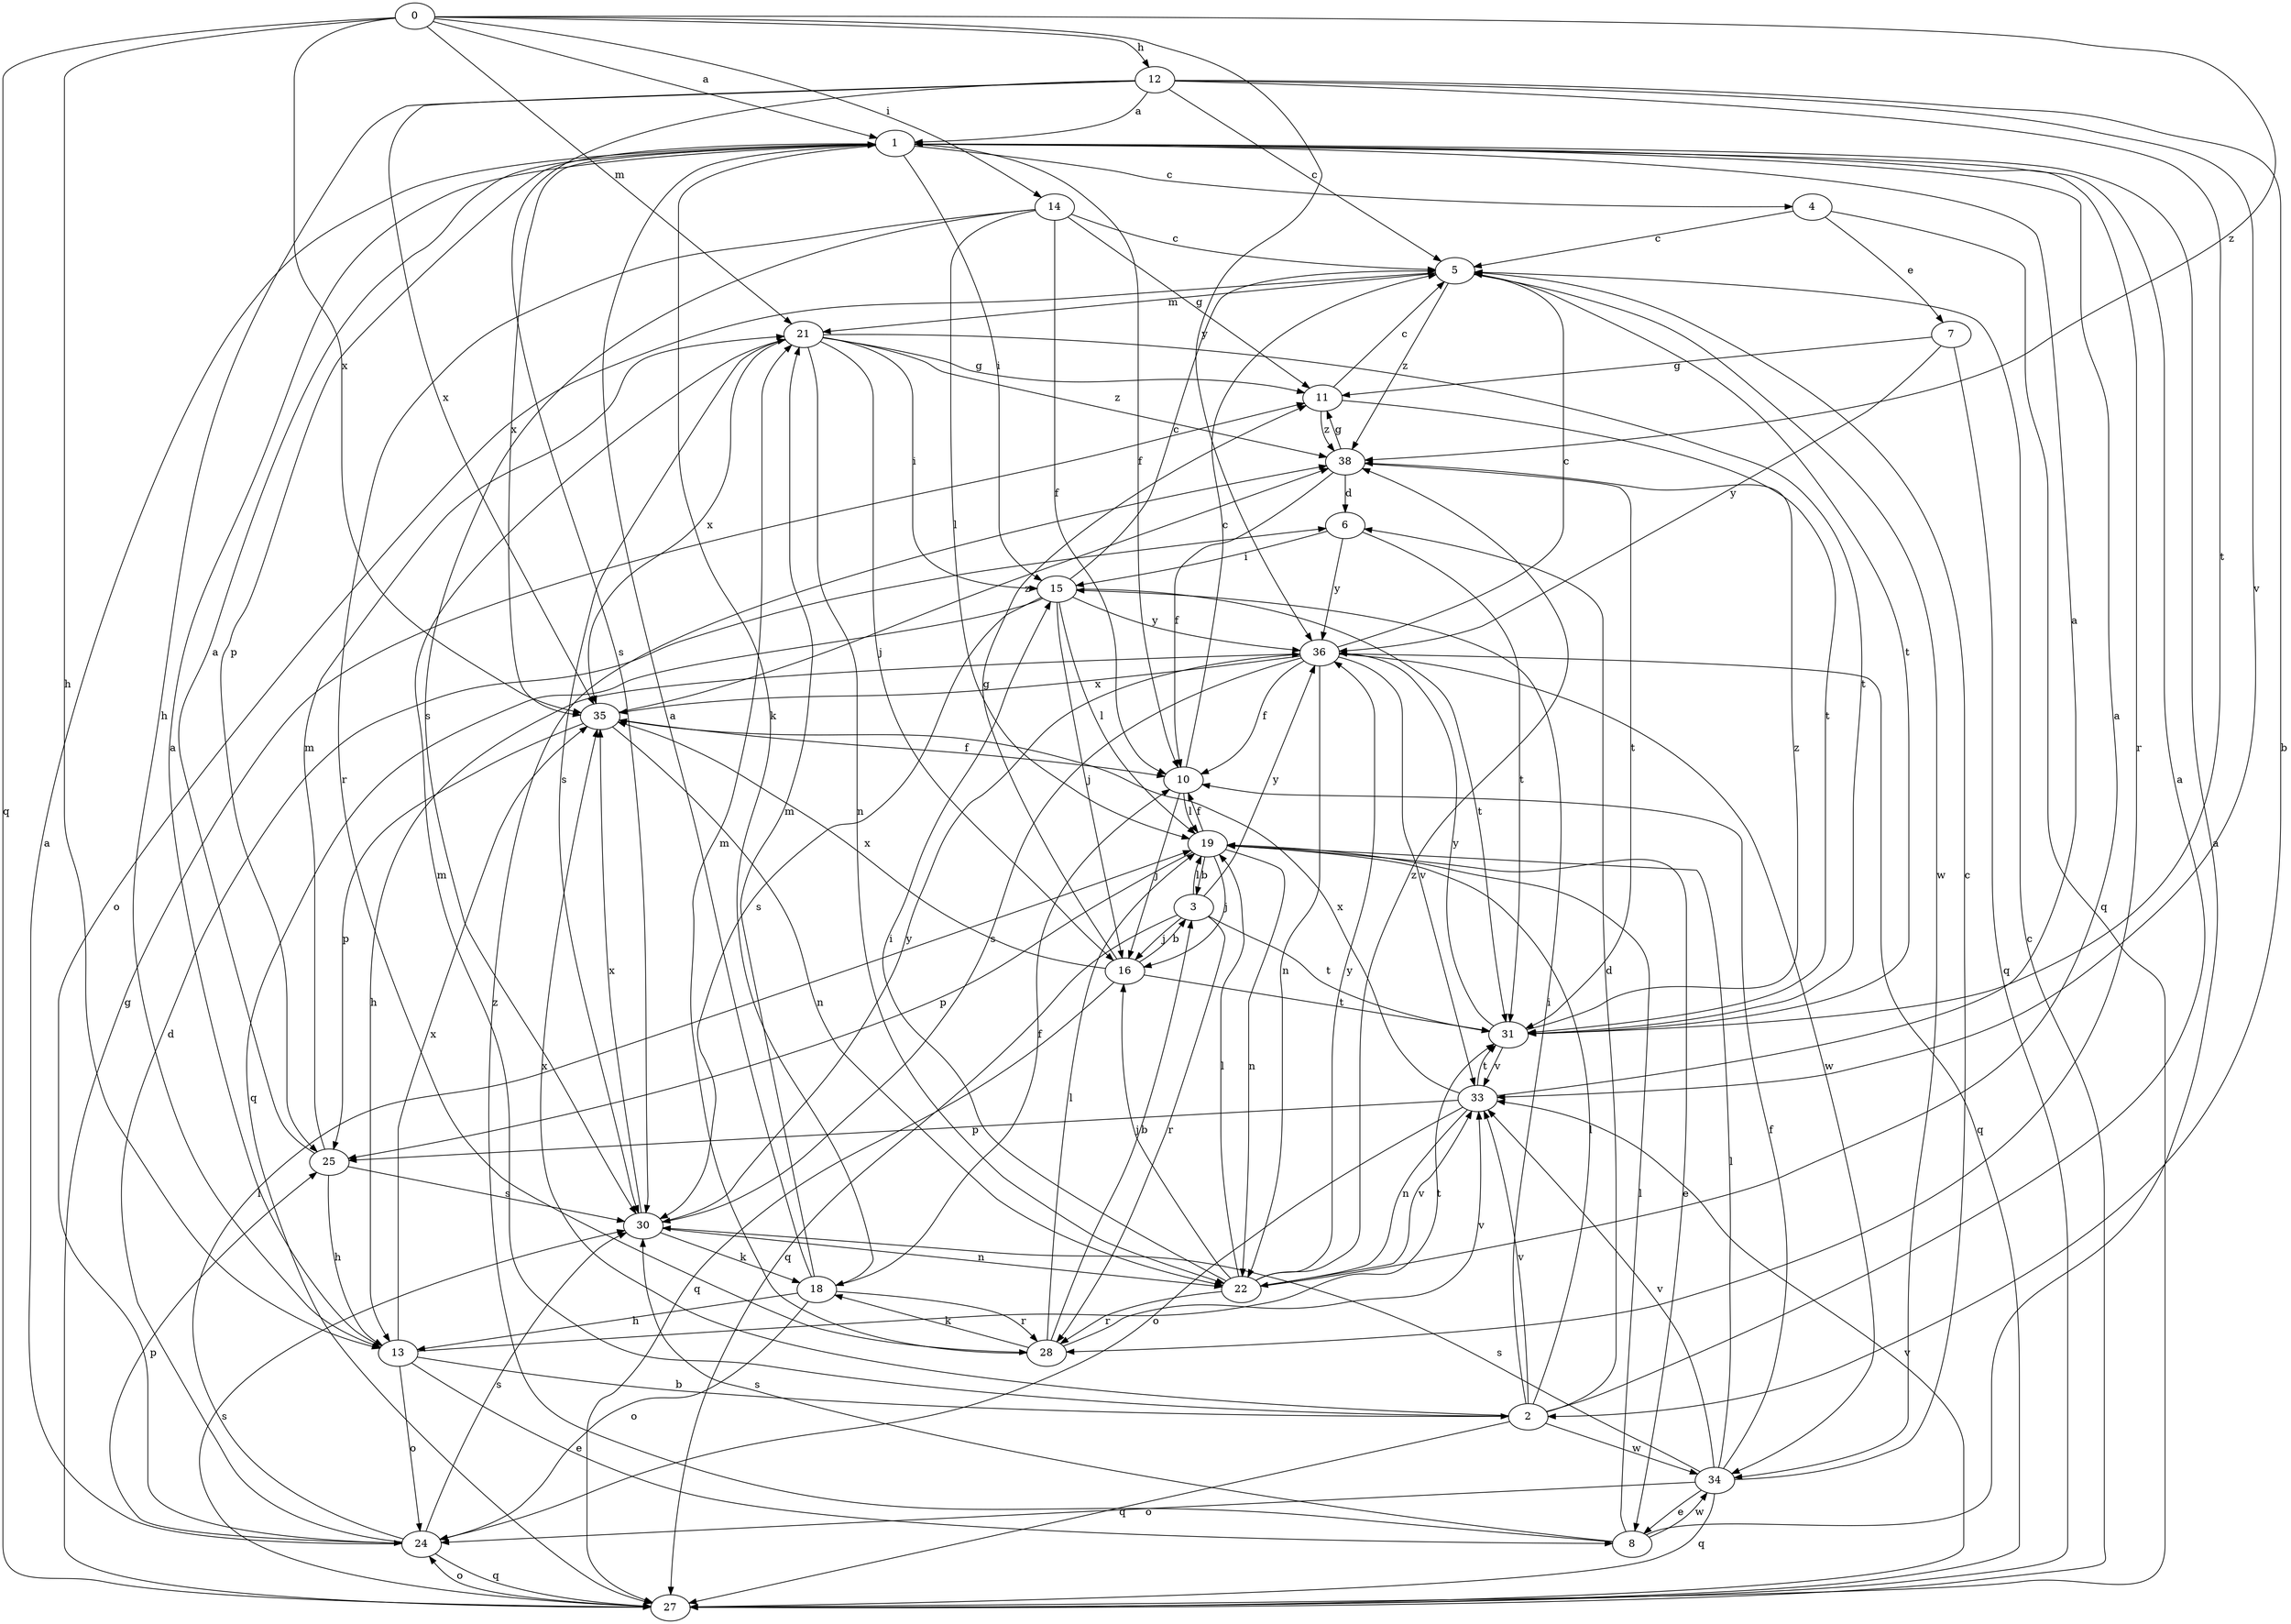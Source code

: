 strict digraph  {
0;
1;
2;
3;
4;
5;
6;
7;
8;
10;
11;
12;
13;
14;
15;
16;
18;
19;
21;
22;
24;
25;
27;
28;
30;
31;
33;
34;
35;
36;
38;
0 -> 1  [label=a];
0 -> 12  [label=h];
0 -> 13  [label=h];
0 -> 14  [label=i];
0 -> 21  [label=m];
0 -> 27  [label=q];
0 -> 35  [label=x];
0 -> 36  [label=y];
0 -> 38  [label=z];
1 -> 4  [label=c];
1 -> 10  [label=f];
1 -> 15  [label=i];
1 -> 18  [label=k];
1 -> 25  [label=p];
1 -> 28  [label=r];
1 -> 35  [label=x];
2 -> 1  [label=a];
2 -> 6  [label=d];
2 -> 15  [label=i];
2 -> 19  [label=l];
2 -> 21  [label=m];
2 -> 27  [label=q];
2 -> 33  [label=v];
2 -> 34  [label=w];
2 -> 35  [label=x];
3 -> 16  [label=j];
3 -> 19  [label=l];
3 -> 27  [label=q];
3 -> 28  [label=r];
3 -> 31  [label=t];
3 -> 36  [label=y];
4 -> 5  [label=c];
4 -> 7  [label=e];
4 -> 27  [label=q];
5 -> 21  [label=m];
5 -> 24  [label=o];
5 -> 31  [label=t];
5 -> 34  [label=w];
5 -> 38  [label=z];
6 -> 15  [label=i];
6 -> 31  [label=t];
6 -> 36  [label=y];
7 -> 11  [label=g];
7 -> 27  [label=q];
7 -> 36  [label=y];
8 -> 1  [label=a];
8 -> 19  [label=l];
8 -> 30  [label=s];
8 -> 34  [label=w];
8 -> 38  [label=z];
10 -> 5  [label=c];
10 -> 16  [label=j];
10 -> 19  [label=l];
11 -> 5  [label=c];
11 -> 31  [label=t];
11 -> 38  [label=z];
12 -> 1  [label=a];
12 -> 2  [label=b];
12 -> 5  [label=c];
12 -> 13  [label=h];
12 -> 30  [label=s];
12 -> 31  [label=t];
12 -> 33  [label=v];
12 -> 35  [label=x];
13 -> 1  [label=a];
13 -> 2  [label=b];
13 -> 8  [label=e];
13 -> 24  [label=o];
13 -> 31  [label=t];
13 -> 35  [label=x];
14 -> 5  [label=c];
14 -> 10  [label=f];
14 -> 11  [label=g];
14 -> 19  [label=l];
14 -> 28  [label=r];
14 -> 30  [label=s];
15 -> 5  [label=c];
15 -> 16  [label=j];
15 -> 19  [label=l];
15 -> 27  [label=q];
15 -> 30  [label=s];
15 -> 31  [label=t];
15 -> 36  [label=y];
16 -> 3  [label=b];
16 -> 11  [label=g];
16 -> 27  [label=q];
16 -> 31  [label=t];
16 -> 35  [label=x];
18 -> 1  [label=a];
18 -> 10  [label=f];
18 -> 13  [label=h];
18 -> 21  [label=m];
18 -> 24  [label=o];
18 -> 28  [label=r];
19 -> 3  [label=b];
19 -> 8  [label=e];
19 -> 10  [label=f];
19 -> 16  [label=j];
19 -> 22  [label=n];
19 -> 25  [label=p];
21 -> 11  [label=g];
21 -> 15  [label=i];
21 -> 16  [label=j];
21 -> 22  [label=n];
21 -> 30  [label=s];
21 -> 31  [label=t];
21 -> 35  [label=x];
21 -> 38  [label=z];
22 -> 1  [label=a];
22 -> 15  [label=i];
22 -> 16  [label=j];
22 -> 19  [label=l];
22 -> 28  [label=r];
22 -> 33  [label=v];
22 -> 36  [label=y];
22 -> 38  [label=z];
24 -> 1  [label=a];
24 -> 6  [label=d];
24 -> 19  [label=l];
24 -> 25  [label=p];
24 -> 27  [label=q];
24 -> 30  [label=s];
25 -> 1  [label=a];
25 -> 13  [label=h];
25 -> 21  [label=m];
25 -> 30  [label=s];
27 -> 5  [label=c];
27 -> 11  [label=g];
27 -> 24  [label=o];
27 -> 30  [label=s];
27 -> 33  [label=v];
28 -> 3  [label=b];
28 -> 18  [label=k];
28 -> 19  [label=l];
28 -> 21  [label=m];
28 -> 33  [label=v];
30 -> 18  [label=k];
30 -> 22  [label=n];
30 -> 35  [label=x];
30 -> 36  [label=y];
31 -> 33  [label=v];
31 -> 36  [label=y];
31 -> 38  [label=z];
33 -> 1  [label=a];
33 -> 22  [label=n];
33 -> 24  [label=o];
33 -> 25  [label=p];
33 -> 31  [label=t];
33 -> 35  [label=x];
34 -> 5  [label=c];
34 -> 8  [label=e];
34 -> 10  [label=f];
34 -> 19  [label=l];
34 -> 24  [label=o];
34 -> 27  [label=q];
34 -> 30  [label=s];
34 -> 33  [label=v];
35 -> 10  [label=f];
35 -> 22  [label=n];
35 -> 25  [label=p];
35 -> 38  [label=z];
36 -> 5  [label=c];
36 -> 10  [label=f];
36 -> 13  [label=h];
36 -> 22  [label=n];
36 -> 27  [label=q];
36 -> 30  [label=s];
36 -> 33  [label=v];
36 -> 34  [label=w];
36 -> 35  [label=x];
38 -> 6  [label=d];
38 -> 10  [label=f];
38 -> 11  [label=g];
38 -> 31  [label=t];
}
